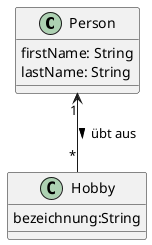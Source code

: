 @startuml

class Person {
 firstName: String
 lastName: String
}

class Hobby {
  bezeichnung:String
}

Person "1" <-- "*" Hobby: übt aus >

@enduml